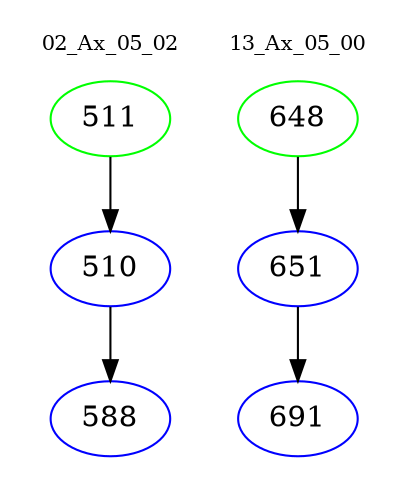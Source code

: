 digraph{
subgraph cluster_0 {
color = white
label = "02_Ax_05_02";
fontsize=10;
T0_511 [label="511", color="green"]
T0_511 -> T0_510 [color="black"]
T0_510 [label="510", color="blue"]
T0_510 -> T0_588 [color="black"]
T0_588 [label="588", color="blue"]
}
subgraph cluster_1 {
color = white
label = "13_Ax_05_00";
fontsize=10;
T1_648 [label="648", color="green"]
T1_648 -> T1_651 [color="black"]
T1_651 [label="651", color="blue"]
T1_651 -> T1_691 [color="black"]
T1_691 [label="691", color="blue"]
}
}
